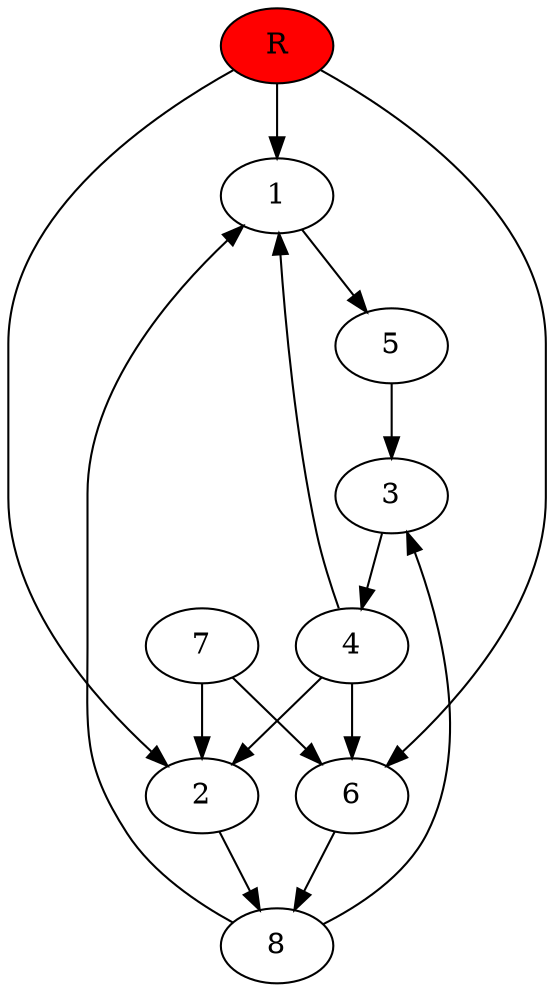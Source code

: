 digraph prb19069 {
	1
	2
	3
	4
	5
	6
	7
	8
	R [fillcolor="#ff0000" style=filled]
	1 -> 5
	2 -> 8
	3 -> 4
	4 -> 1
	4 -> 2
	4 -> 6
	5 -> 3
	6 -> 8
	7 -> 2
	7 -> 6
	8 -> 1
	8 -> 3
	R -> 1
	R -> 2
	R -> 6
}
